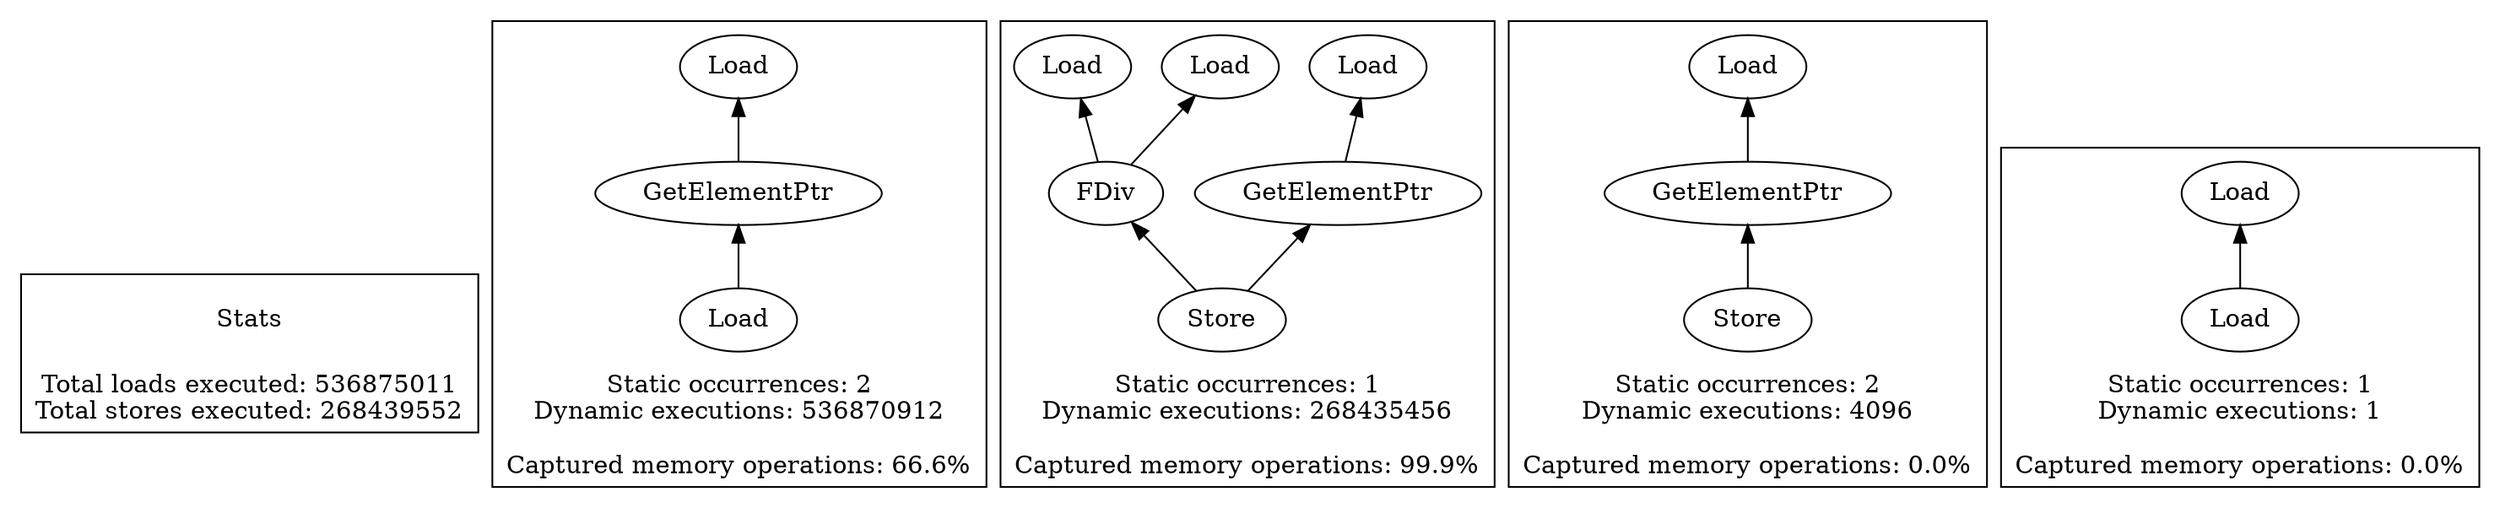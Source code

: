 strict digraph {
rankdir=BT
subgraph {
Stats [shape=plaintext]
cluster=true
label="Total loads executed: 536875011\nTotal stores executed: 268439552"
}
subgraph {
"0_36" [label="GetElementPtr"]
"0_29" [label="Load"]
"0_36" -> "0_29"
{
rank=min
comment=<Ids: 37, 39>
"0_37" [label="Load"]
}
"0_37" -> "0_36"
cluster=true
label="Static occurrences: 2\nDynamic executions: 536870912\n\nCaptured memory operations: 66.6%"
}
subgraph {
{
rank=min
comment=<Ids: 41>
"1_41" [label="Store"]
}
"1_40" [label="FDiv"]
"1_41" -> "1_40"
"1_37" [label="Load"]
"1_40" -> "1_37"
"1_38" [label="GetElementPtr"]
"1_41" -> "1_38"
"1_39" [label="Load"]
"1_40" -> "1_39"
"1_28" [label="Load"]
"1_38" -> "1_28"
cluster=true
label="Static occurrences: 1\nDynamic executions: 268435456\n\nCaptured memory operations: 99.9%"
}
subgraph {
"2_16" [label="GetElementPtr"]
"2_15" [label="Load"]
"2_16" -> "2_15"
{
rank=min
comment=<Ids: 17, 24>
"2_17" [label="Store"]
}
"2_17" -> "2_16"
cluster=true
label="Static occurrences: 2\nDynamic executions: 4096\n\nCaptured memory operations: 0.0%"
}
subgraph {
{
rank=min
comment=<Ids: 48>
"3_48" [label="Load"]
}
"3_28" [label="Load"]
"3_48" -> "3_28"
cluster=true
label="Static occurrences: 1\nDynamic executions: 1\n\nCaptured memory operations: 0.0%"
}
}
